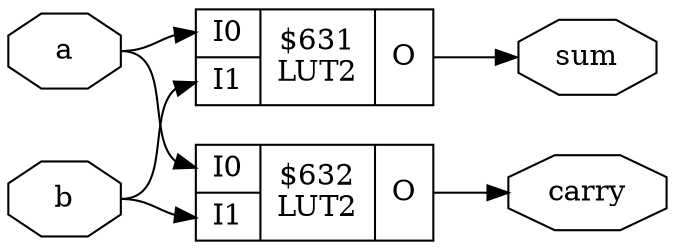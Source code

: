 digraph "halfadder" {
rankdir="LR";
remincross=true;
n2 [ shape=octagon, label="a", color="black", fontcolor="black" ];
n3 [ shape=octagon, label="b", color="black", fontcolor="black" ];
n4 [ shape=octagon, label="carry", color="black", fontcolor="black" ];
n5 [ shape=octagon, label="sum", color="black", fontcolor="black" ];
c9 [ shape=record, label="{{<p6> I0|<p7> I1}|$631\nLUT2|{<p8> O}}" ];
c10 [ shape=record, label="{{<p6> I0|<p7> I1}|$632\nLUT2|{<p8> O}}" ];
n2:e -> c10:p6:w [color="black", label=""];
n2:e -> c9:p6:w [color="black", label=""];
n3:e -> c10:p7:w [color="black", label=""];
n3:e -> c9:p7:w [color="black", label=""];
c10:p8:e -> n4:w [color="black", label=""];
c9:p8:e -> n5:w [color="black", label=""];
}
